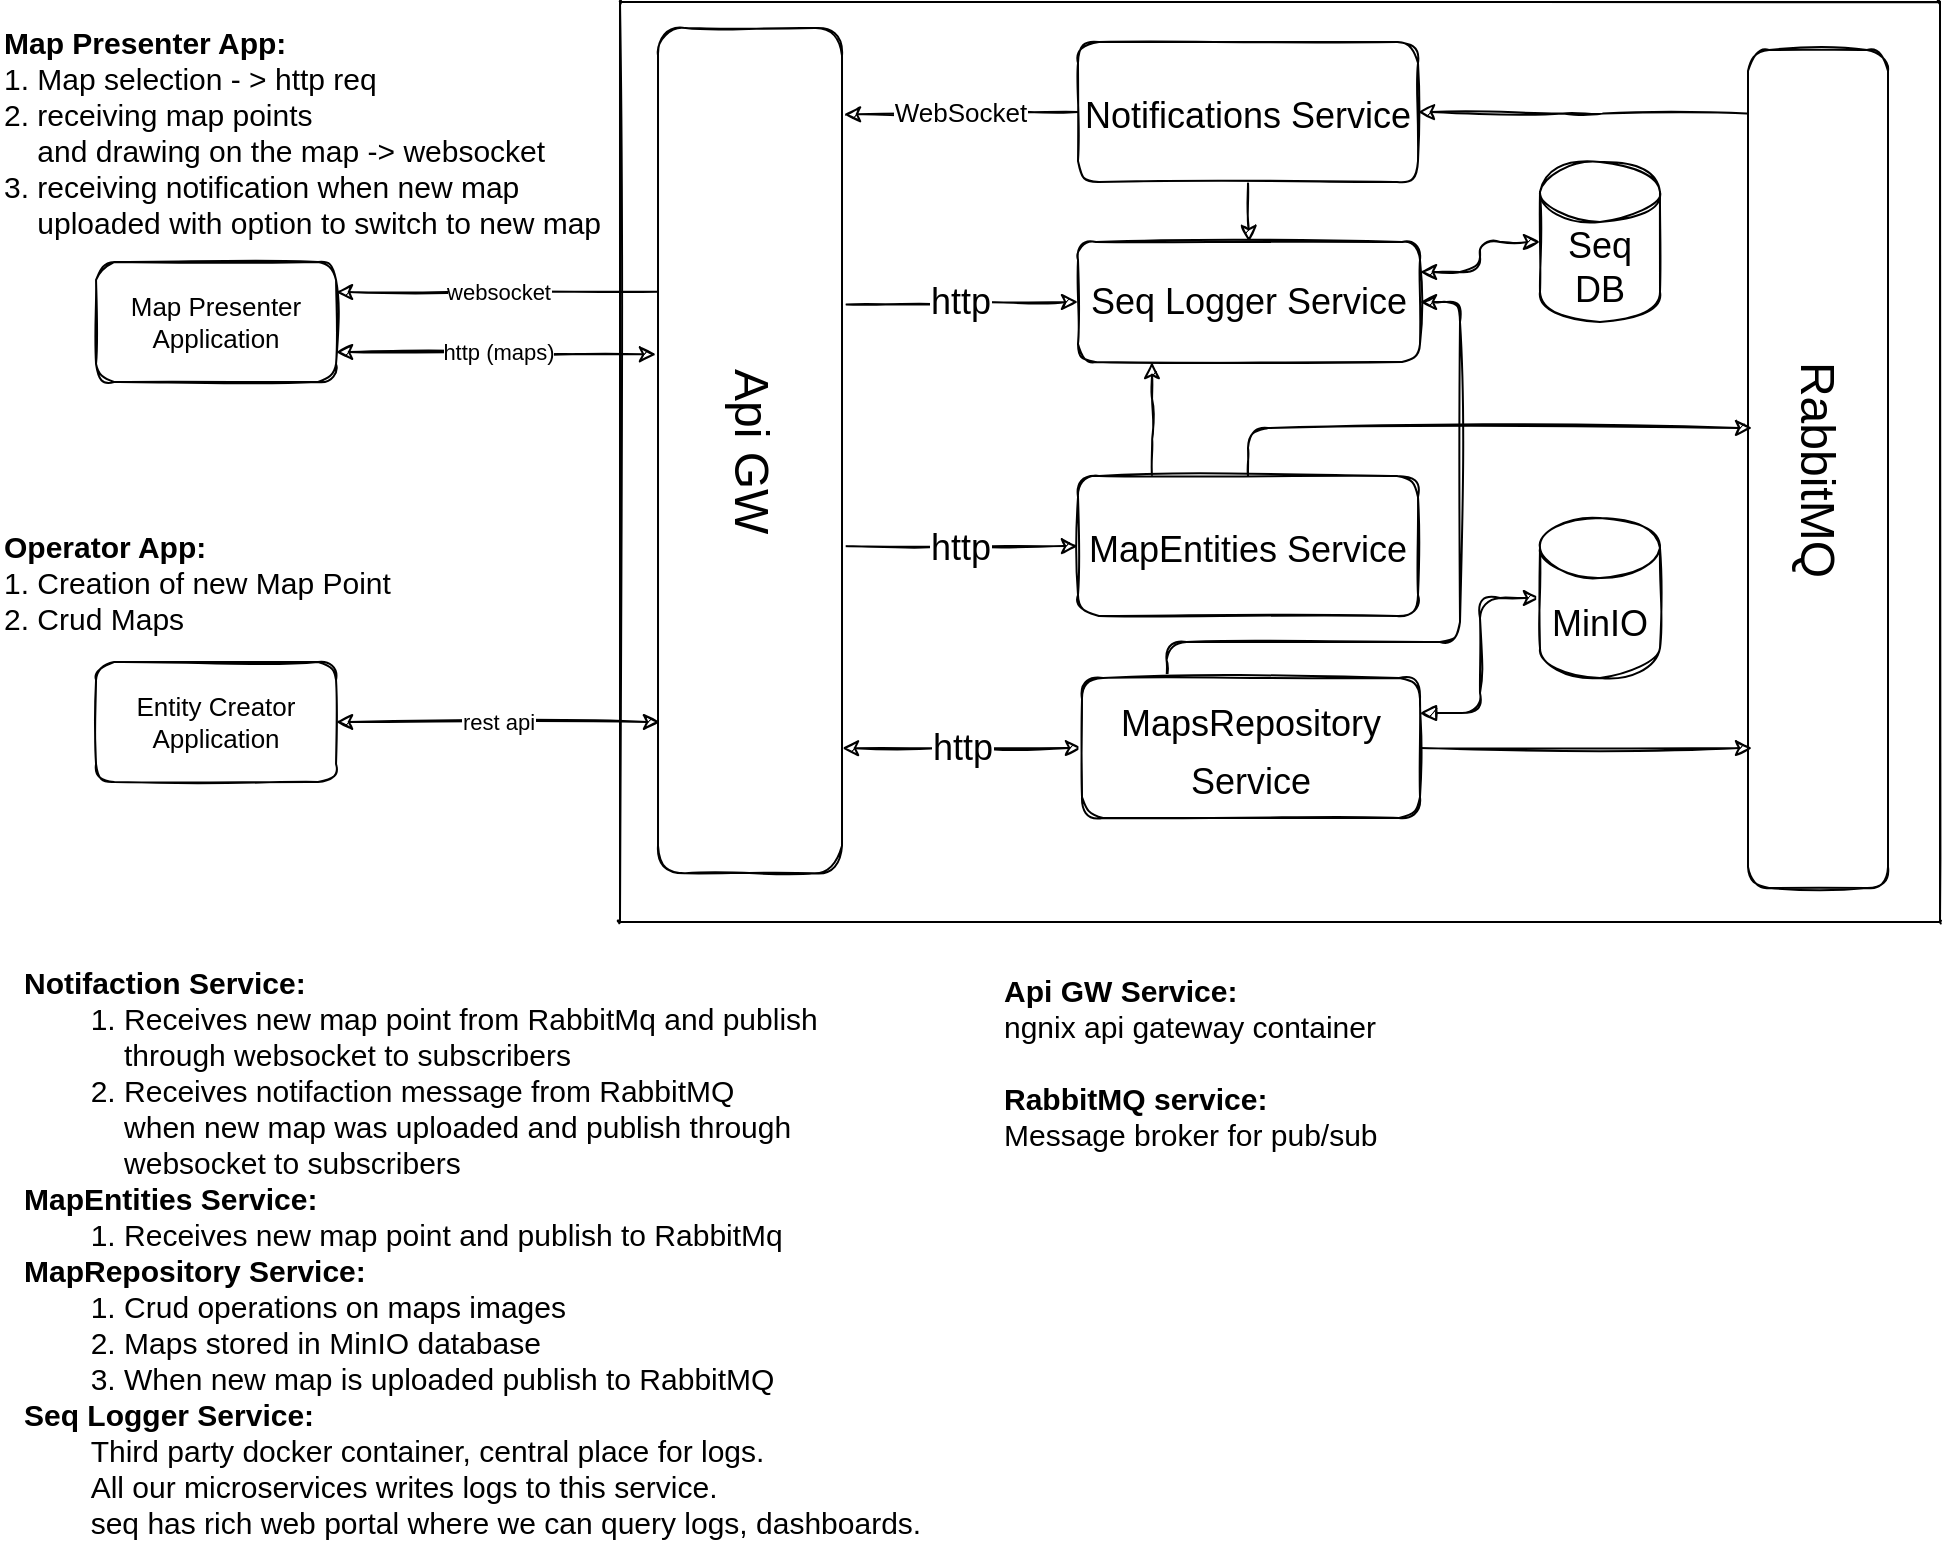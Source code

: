 <mxfile version="16.5.1" type="device"><diagram id="R5MgmMN0MmXHFmF7sJOY" name="Page-1"><mxGraphModel dx="1422" dy="865" grid="1" gridSize="10" guides="1" tooltips="1" connect="1" arrows="1" fold="1" page="1" pageScale="1" pageWidth="1100" pageHeight="850" math="0" shadow="0"><root><mxCell id="0"/><mxCell id="1" parent="0"/><mxCell id="c6Dvx2T8z3NHjjTUIWup-1" value="" style="swimlane;startSize=0;sketch=1;rounded=1;" vertex="1" parent="1"><mxGeometry x="340" y="60" width="660" height="460" as="geometry"/></mxCell><mxCell id="c6Dvx2T8z3NHjjTUIWup-15" style="edgeStyle=orthogonalEdgeStyle;rounded=1;orthogonalLoop=1;jettySize=auto;html=1;entryX=1;entryY=0.5;entryDx=0;entryDy=0;fontSize=18;startArrow=none;startFill=0;exitX=0.076;exitY=0.971;exitDx=0;exitDy=0;exitPerimeter=0;sketch=1;" edge="1" parent="c6Dvx2T8z3NHjjTUIWup-1" source="c6Dvx2T8z3NHjjTUIWup-3" target="c6Dvx2T8z3NHjjTUIWup-8"><mxGeometry relative="1" as="geometry"/></mxCell><mxCell id="c6Dvx2T8z3NHjjTUIWup-3" value="RabbitMQ" style="rounded=1;whiteSpace=wrap;html=1;fontSize=24;rotation=90;sketch=1;" vertex="1" parent="c6Dvx2T8z3NHjjTUIWup-1"><mxGeometry x="389.5" y="198.5" width="419" height="70" as="geometry"/></mxCell><mxCell id="c6Dvx2T8z3NHjjTUIWup-10" style="edgeStyle=orthogonalEdgeStyle;rounded=1;orthogonalLoop=1;jettySize=auto;html=1;exitX=1;exitY=0.25;exitDx=0;exitDy=0;entryX=0;entryY=0.5;entryDx=0;entryDy=0;entryPerimeter=0;fontSize=18;startArrow=block;startFill=1;sketch=1;" edge="1" parent="c6Dvx2T8z3NHjjTUIWup-1" source="c6Dvx2T8z3NHjjTUIWup-7" target="c6Dvx2T8z3NHjjTUIWup-9"><mxGeometry relative="1" as="geometry"/></mxCell><mxCell id="c6Dvx2T8z3NHjjTUIWup-14" style="edgeStyle=orthogonalEdgeStyle;rounded=1;orthogonalLoop=1;jettySize=auto;html=1;exitX=0.5;exitY=0;exitDx=0;exitDy=0;entryX=0.451;entryY=0.971;entryDx=0;entryDy=0;entryPerimeter=0;fontSize=18;startArrow=none;startFill=0;sketch=1;" edge="1" parent="c6Dvx2T8z3NHjjTUIWup-1" source="c6Dvx2T8z3NHjjTUIWup-5" target="c6Dvx2T8z3NHjjTUIWup-3"><mxGeometry relative="1" as="geometry"/></mxCell><mxCell id="c6Dvx2T8z3NHjjTUIWup-21" style="edgeStyle=orthogonalEdgeStyle;rounded=1;orthogonalLoop=1;jettySize=auto;html=1;entryX=0.216;entryY=1;entryDx=0;entryDy=0;entryPerimeter=0;fontSize=18;startArrow=none;startFill=0;exitX=0.218;exitY=0.014;exitDx=0;exitDy=0;exitPerimeter=0;sketch=1;" edge="1" parent="c6Dvx2T8z3NHjjTUIWup-1" source="c6Dvx2T8z3NHjjTUIWup-5" target="c6Dvx2T8z3NHjjTUIWup-19"><mxGeometry relative="1" as="geometry"/></mxCell><mxCell id="c6Dvx2T8z3NHjjTUIWup-5" value="&lt;font style=&quot;font-size: 18px&quot;&gt;MapEntities Service&lt;/font&gt;" style="rounded=1;whiteSpace=wrap;html=1;fontSize=24;sketch=1;" vertex="1" parent="c6Dvx2T8z3NHjjTUIWup-1"><mxGeometry x="229" y="237" width="170" height="70" as="geometry"/></mxCell><mxCell id="c6Dvx2T8z3NHjjTUIWup-16" value="WebSocket" style="edgeStyle=orthogonalEdgeStyle;rounded=1;orthogonalLoop=1;jettySize=auto;html=1;exitX=0;exitY=0.5;exitDx=0;exitDy=0;fontSize=13;startArrow=none;startFill=0;entryX=0.102;entryY=-0.011;entryDx=0;entryDy=0;entryPerimeter=0;sketch=1;" edge="1" parent="c6Dvx2T8z3NHjjTUIWup-1" source="c6Dvx2T8z3NHjjTUIWup-8" target="c6Dvx2T8z3NHjjTUIWup-2"><mxGeometry relative="1" as="geometry"/></mxCell><mxCell id="c6Dvx2T8z3NHjjTUIWup-20" style="edgeStyle=orthogonalEdgeStyle;rounded=1;orthogonalLoop=1;jettySize=auto;html=1;exitX=0.5;exitY=1;exitDx=0;exitDy=0;entryX=0.5;entryY=0;entryDx=0;entryDy=0;fontSize=18;startArrow=none;startFill=0;sketch=1;" edge="1" parent="c6Dvx2T8z3NHjjTUIWup-1" source="c6Dvx2T8z3NHjjTUIWup-8" target="c6Dvx2T8z3NHjjTUIWup-19"><mxGeometry relative="1" as="geometry"/></mxCell><mxCell id="c6Dvx2T8z3NHjjTUIWup-8" value="&lt;font style=&quot;font-size: 18px&quot;&gt;Notifications Service&lt;/font&gt;" style="rounded=1;whiteSpace=wrap;html=1;fontSize=24;sketch=1;" vertex="1" parent="c6Dvx2T8z3NHjjTUIWup-1"><mxGeometry x="229" y="20" width="170" height="70" as="geometry"/></mxCell><mxCell id="c6Dvx2T8z3NHjjTUIWup-13" style="edgeStyle=orthogonalEdgeStyle;rounded=1;orthogonalLoop=1;jettySize=auto;html=1;exitX=1;exitY=0.5;exitDx=0;exitDy=0;fontSize=18;startArrow=none;startFill=0;entryX=0.833;entryY=0.971;entryDx=0;entryDy=0;entryPerimeter=0;sketch=1;" edge="1" parent="c6Dvx2T8z3NHjjTUIWup-1" source="c6Dvx2T8z3NHjjTUIWup-7" target="c6Dvx2T8z3NHjjTUIWup-3"><mxGeometry relative="1" as="geometry"><mxPoint x="560" y="370" as="targetPoint"/></mxGeometry></mxCell><mxCell id="c6Dvx2T8z3NHjjTUIWup-17" value="http" style="edgeStyle=orthogonalEdgeStyle;rounded=1;orthogonalLoop=1;jettySize=auto;html=1;fontSize=18;startArrow=classic;startFill=1;entryX=0.852;entryY=0;entryDx=0;entryDy=0;entryPerimeter=0;sketch=1;" edge="1" parent="c6Dvx2T8z3NHjjTUIWup-1" source="c6Dvx2T8z3NHjjTUIWup-7" target="c6Dvx2T8z3NHjjTUIWup-2"><mxGeometry relative="1" as="geometry"/></mxCell><mxCell id="c6Dvx2T8z3NHjjTUIWup-22" style="edgeStyle=orthogonalEdgeStyle;rounded=1;orthogonalLoop=1;jettySize=auto;html=1;exitX=0.25;exitY=0;exitDx=0;exitDy=0;entryX=1;entryY=0.5;entryDx=0;entryDy=0;fontSize=18;startArrow=none;startFill=0;sketch=1;" edge="1" parent="c6Dvx2T8z3NHjjTUIWup-1" source="c6Dvx2T8z3NHjjTUIWup-7" target="c6Dvx2T8z3NHjjTUIWup-19"><mxGeometry relative="1" as="geometry"><Array as="points"><mxPoint x="273" y="320"/><mxPoint x="420" y="320"/><mxPoint x="420" y="150"/></Array></mxGeometry></mxCell><mxCell id="c6Dvx2T8z3NHjjTUIWup-7" value="&lt;font style=&quot;font-size: 18px&quot;&gt;MapsRepository Service&lt;/font&gt;" style="rounded=1;whiteSpace=wrap;html=1;fontSize=24;sketch=1;" vertex="1" parent="c6Dvx2T8z3NHjjTUIWup-1"><mxGeometry x="231" y="338" width="169" height="70" as="geometry"/></mxCell><mxCell id="c6Dvx2T8z3NHjjTUIWup-9" value="MinIO" style="shape=cylinder3;whiteSpace=wrap;html=1;boundedLbl=1;backgroundOutline=1;size=15;fontSize=18;sketch=1;rounded=1;" vertex="1" parent="c6Dvx2T8z3NHjjTUIWup-1"><mxGeometry x="460" y="258" width="60" height="80" as="geometry"/></mxCell><mxCell id="c6Dvx2T8z3NHjjTUIWup-18" value="http" style="edgeStyle=orthogonalEdgeStyle;rounded=1;orthogonalLoop=1;jettySize=auto;html=1;entryX=0;entryY=0.5;entryDx=0;entryDy=0;fontSize=18;startArrow=none;startFill=0;sketch=1;" edge="1" parent="c6Dvx2T8z3NHjjTUIWup-1" target="c6Dvx2T8z3NHjjTUIWup-5"><mxGeometry relative="1" as="geometry"><mxPoint x="110" y="272" as="sourcePoint"/></mxGeometry></mxCell><mxCell id="c6Dvx2T8z3NHjjTUIWup-23" value="http" style="edgeStyle=orthogonalEdgeStyle;rounded=1;orthogonalLoop=1;jettySize=auto;html=1;fontSize=18;startArrow=none;startFill=0;exitX=0.327;exitY=-0.022;exitDx=0;exitDy=0;exitPerimeter=0;sketch=1;" edge="1" parent="c6Dvx2T8z3NHjjTUIWup-1" source="c6Dvx2T8z3NHjjTUIWup-2" target="c6Dvx2T8z3NHjjTUIWup-19"><mxGeometry relative="1" as="geometry"/></mxCell><mxCell id="c6Dvx2T8z3NHjjTUIWup-2" value="&lt;p&gt;&lt;font style=&quot;font-size: 24px&quot;&gt;Api GW&lt;/font&gt;&lt;/p&gt;" style="rounded=1;whiteSpace=wrap;html=1;rotation=90;sketch=1;" vertex="1" parent="c6Dvx2T8z3NHjjTUIWup-1"><mxGeometry x="-146.29" y="178.35" width="422.59" height="92" as="geometry"/></mxCell><mxCell id="c6Dvx2T8z3NHjjTUIWup-33" style="edgeStyle=orthogonalEdgeStyle;rounded=1;sketch=1;orthogonalLoop=1;jettySize=auto;html=1;exitX=1;exitY=0.25;exitDx=0;exitDy=0;entryX=0;entryY=0.5;entryDx=0;entryDy=0;entryPerimeter=0;fontSize=15;startArrow=classic;startFill=1;" edge="1" parent="c6Dvx2T8z3NHjjTUIWup-1" source="c6Dvx2T8z3NHjjTUIWup-19" target="c6Dvx2T8z3NHjjTUIWup-32"><mxGeometry relative="1" as="geometry"/></mxCell><mxCell id="c6Dvx2T8z3NHjjTUIWup-19" value="Seq Logger Service" style="rounded=1;whiteSpace=wrap;html=1;fontSize=18;sketch=1;" vertex="1" parent="c6Dvx2T8z3NHjjTUIWup-1"><mxGeometry x="229" y="120" width="171" height="60" as="geometry"/></mxCell><mxCell id="c6Dvx2T8z3NHjjTUIWup-32" value="Seq DB" style="shape=cylinder3;whiteSpace=wrap;html=1;boundedLbl=1;backgroundOutline=1;size=15;fontSize=18;sketch=1;rounded=1;" vertex="1" parent="c6Dvx2T8z3NHjjTUIWup-1"><mxGeometry x="460" y="80" width="60" height="80" as="geometry"/></mxCell><mxCell id="c6Dvx2T8z3NHjjTUIWup-28" value="http (maps)" style="edgeStyle=orthogonalEdgeStyle;rounded=1;sketch=1;orthogonalLoop=1;jettySize=auto;html=1;exitX=1;exitY=0.75;exitDx=0;exitDy=0;startArrow=classic;startFill=1;entryX=0.386;entryY=1.011;entryDx=0;entryDy=0;entryPerimeter=0;" edge="1" parent="1" source="c6Dvx2T8z3NHjjTUIWup-24" target="c6Dvx2T8z3NHjjTUIWup-2"><mxGeometry relative="1" as="geometry"><mxPoint x="360" y="233" as="targetPoint"/></mxGeometry></mxCell><mxCell id="c6Dvx2T8z3NHjjTUIWup-24" value="Map Presenter Application" style="rounded=1;whiteSpace=wrap;html=1;fontSize=13;sketch=1;" vertex="1" parent="1"><mxGeometry x="78.02" y="190" width="120" height="60" as="geometry"/></mxCell><mxCell id="c6Dvx2T8z3NHjjTUIWup-29" value="rest api" style="edgeStyle=orthogonalEdgeStyle;rounded=1;sketch=1;orthogonalLoop=1;jettySize=auto;html=1;entryX=0.821;entryY=0.989;entryDx=0;entryDy=0;entryPerimeter=0;startArrow=classic;startFill=1;" edge="1" parent="1" source="c6Dvx2T8z3NHjjTUIWup-25" target="c6Dvx2T8z3NHjjTUIWup-2"><mxGeometry relative="1" as="geometry"><mxPoint x="336.7" y="420.16" as="targetPoint"/></mxGeometry></mxCell><mxCell id="c6Dvx2T8z3NHjjTUIWup-25" value="Entity Creator Application" style="rounded=1;whiteSpace=wrap;html=1;fontSize=13;sketch=1;" vertex="1" parent="1"><mxGeometry x="78.02" y="390" width="120" height="60" as="geometry"/></mxCell><mxCell id="c6Dvx2T8z3NHjjTUIWup-26" value="&lt;b&gt;Map Presenter App:&lt;/b&gt;&lt;br style=&quot;font-size: 15px&quot;&gt;1. Map selection - &amp;gt; http req&lt;br style=&quot;font-size: 15px&quot;&gt;2. receiving map points &lt;br style=&quot;font-size: 15px&quot;&gt;&amp;nbsp; &amp;nbsp; and drawing on the map -&amp;gt; websocket&lt;br style=&quot;font-size: 15px&quot;&gt;3. receiving notification when new map &lt;br style=&quot;font-size: 15px&quot;&gt;&amp;nbsp; &amp;nbsp; uploaded with option to switch to new map" style="text;html=1;align=left;verticalAlign=middle;resizable=0;points=[];autosize=1;strokeColor=none;fillColor=none;sketch=1;rounded=1;fontSize=15;" vertex="1" parent="1"><mxGeometry x="30" y="70" width="310" height="110" as="geometry"/></mxCell><mxCell id="c6Dvx2T8z3NHjjTUIWup-27" value="websocket" style="edgeStyle=orthogonalEdgeStyle;rounded=1;sketch=1;orthogonalLoop=1;jettySize=auto;html=1;entryX=1;entryY=0.25;entryDx=0;entryDy=0;exitX=0.312;exitY=1;exitDx=0;exitDy=0;exitPerimeter=0;" edge="1" parent="1" source="c6Dvx2T8z3NHjjTUIWup-2" target="c6Dvx2T8z3NHjjTUIWup-24"><mxGeometry relative="1" as="geometry"><mxPoint x="339.34" y="205.8" as="sourcePoint"/></mxGeometry></mxCell><mxCell id="c6Dvx2T8z3NHjjTUIWup-30" value="&lt;b&gt;Operator App:&lt;/b&gt;&lt;br style=&quot;font-size: 15px&quot;&gt;1. Creation of new Map Point&lt;br style=&quot;font-size: 15px&quot;&gt;2. Crud Maps&amp;nbsp;" style="text;html=1;align=left;verticalAlign=middle;resizable=0;points=[];autosize=1;strokeColor=none;fillColor=none;sketch=1;rounded=1;fontSize=15;" vertex="1" parent="1"><mxGeometry x="30" y="320" width="210" height="60" as="geometry"/></mxCell><mxCell id="c6Dvx2T8z3NHjjTUIWup-31" value="&lt;div style=&quot;font-size: 15px&quot;&gt;&lt;b&gt;Notifaction Service:&lt;/b&gt;&lt;/div&gt;&lt;div style=&quot;font-size: 15px&quot;&gt;&lt;span style=&quot;white-space: pre ; font-size: 15px&quot;&gt;&#9;&lt;/span&gt;1. Receives new map point from RabbitMq and publish&amp;nbsp;&lt;/div&gt;&lt;div style=&quot;font-size: 15px&quot;&gt;&lt;span style=&quot;white-space: pre ; font-size: 15px&quot;&gt;&#9;&lt;/span&gt;&amp;nbsp; &amp;nbsp; through websocket to subscribers&lt;/div&gt;&lt;div style=&quot;font-size: 15px&quot;&gt;&lt;span style=&quot;white-space: pre ; font-size: 15px&quot;&gt;&#9;&lt;/span&gt;2. Receives notifaction message from RabbitMQ&amp;nbsp;&lt;/div&gt;&lt;div style=&quot;font-size: 15px&quot;&gt;&lt;span style=&quot;white-space: pre ; font-size: 15px&quot;&gt;&#9;&lt;/span&gt;&amp;nbsp; &amp;nbsp; when new map was uploaded and publish through&amp;nbsp;&lt;/div&gt;&lt;div style=&quot;font-size: 15px&quot;&gt;&lt;span style=&quot;white-space: pre ; font-size: 15px&quot;&gt;&#9;&lt;/span&gt;&amp;nbsp; &amp;nbsp; websocket to subscribers&lt;/div&gt;&lt;div style=&quot;font-size: 15px&quot;&gt;&lt;b&gt;MapEntities Service:&lt;/b&gt;&lt;/div&gt;&lt;div style=&quot;font-size: 15px&quot;&gt;&lt;span style=&quot;white-space: pre ; font-size: 15px&quot;&gt;&#9;&lt;/span&gt;1. Receives new map point and publish to RabbitMq&lt;/div&gt;&lt;div style=&quot;font-size: 15px&quot;&gt;&lt;span&gt;&lt;b&gt;MapRepository Service:&lt;/b&gt;&lt;/span&gt;&lt;br&gt;&lt;/div&gt;&lt;div style=&quot;font-size: 15px&quot;&gt;&lt;span style=&quot;white-space: pre ; font-size: 15px&quot;&gt;&#9;&lt;/span&gt;1. Crud operations on maps images&lt;/div&gt;&lt;div style=&quot;font-size: 15px&quot;&gt;&lt;span style=&quot;white-space: pre ; font-size: 15px&quot;&gt;&#9;&lt;/span&gt;2. Maps stored in MinIO database&lt;/div&gt;&lt;div style=&quot;font-size: 15px&quot;&gt;&lt;span style=&quot;white-space: pre ; font-size: 15px&quot;&gt;&#9;&lt;/span&gt;3. When new map is uploaded publish to RabbitMQ&lt;/div&gt;&lt;div style=&quot;font-size: 15px&quot;&gt;&lt;span&gt;&lt;b&gt;Seq Logger Service:&lt;/b&gt;&lt;/span&gt;&lt;br&gt;&lt;/div&gt;&lt;div style=&quot;font-size: 15px&quot;&gt;&lt;span style=&quot;white-space: pre ; font-size: 15px&quot;&gt;&#9;&lt;/span&gt;Third party docker container, central place for logs.&lt;/div&gt;&lt;div style=&quot;font-size: 15px&quot;&gt;&lt;span style=&quot;white-space: pre ; font-size: 15px&quot;&gt;&#9;&lt;/span&gt;All our microservices writes logs to this service.&lt;/div&gt;&lt;div style=&quot;font-size: 15px&quot;&gt;&lt;span style=&quot;white-space: pre ; font-size: 15px&quot;&gt;&#9;&lt;/span&gt;seq has rich web portal where we can query logs, dashboards.&amp;nbsp;&lt;/div&gt;" style="text;html=1;align=left;verticalAlign=middle;resizable=0;points=[];autosize=1;strokeColor=none;fillColor=none;fontSize=15;" vertex="1" parent="1"><mxGeometry x="40.0" y="540" width="470" height="290" as="geometry"/></mxCell><mxCell id="c6Dvx2T8z3NHjjTUIWup-34" value="&lt;div style=&quot;font-size: 15px&quot;&gt;&lt;b&gt;Api GW Service:&lt;/b&gt;&lt;/div&gt;&lt;div style=&quot;font-size: 15px&quot;&gt;ngnix api gateway container&lt;/div&gt;&lt;div style=&quot;font-size: 15px&quot;&gt;&lt;br&gt;&lt;/div&gt;&lt;div style=&quot;font-size: 15px&quot;&gt;&lt;b&gt;RabbitMQ service:&lt;/b&gt;&lt;/div&gt;&lt;div style=&quot;font-size: 15px&quot;&gt;Message broker for pub/sub&lt;/div&gt;" style="text;html=1;align=left;verticalAlign=middle;resizable=0;points=[];autosize=1;strokeColor=none;fillColor=none;fontSize=15;" vertex="1" parent="1"><mxGeometry x="530" y="540" width="200" height="100" as="geometry"/></mxCell></root></mxGraphModel></diagram></mxfile>